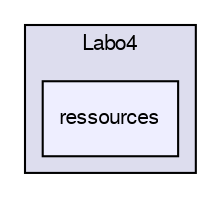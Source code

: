 digraph "ressources" {
  compound=true
  node [ fontsize="10", fontname="FreeSans"];
  edge [ labelfontsize="10", labelfontname="FreeSans"];
  subgraph clusterdir_be8d4b82f24e773268d1494f762fc575 {
    graph [ bgcolor="#ddddee", pencolor="black", label="Labo4" fontname="FreeSans", fontsize="10", URL="dir_be8d4b82f24e773268d1494f762fc575.html"]
  dir_c6814a8a32561838891e42b9a4cebb10 [shape=box, label="ressources", style="filled", fillcolor="#eeeeff", pencolor="black", URL="dir_c6814a8a32561838891e42b9a4cebb10.html"];
  }
}
